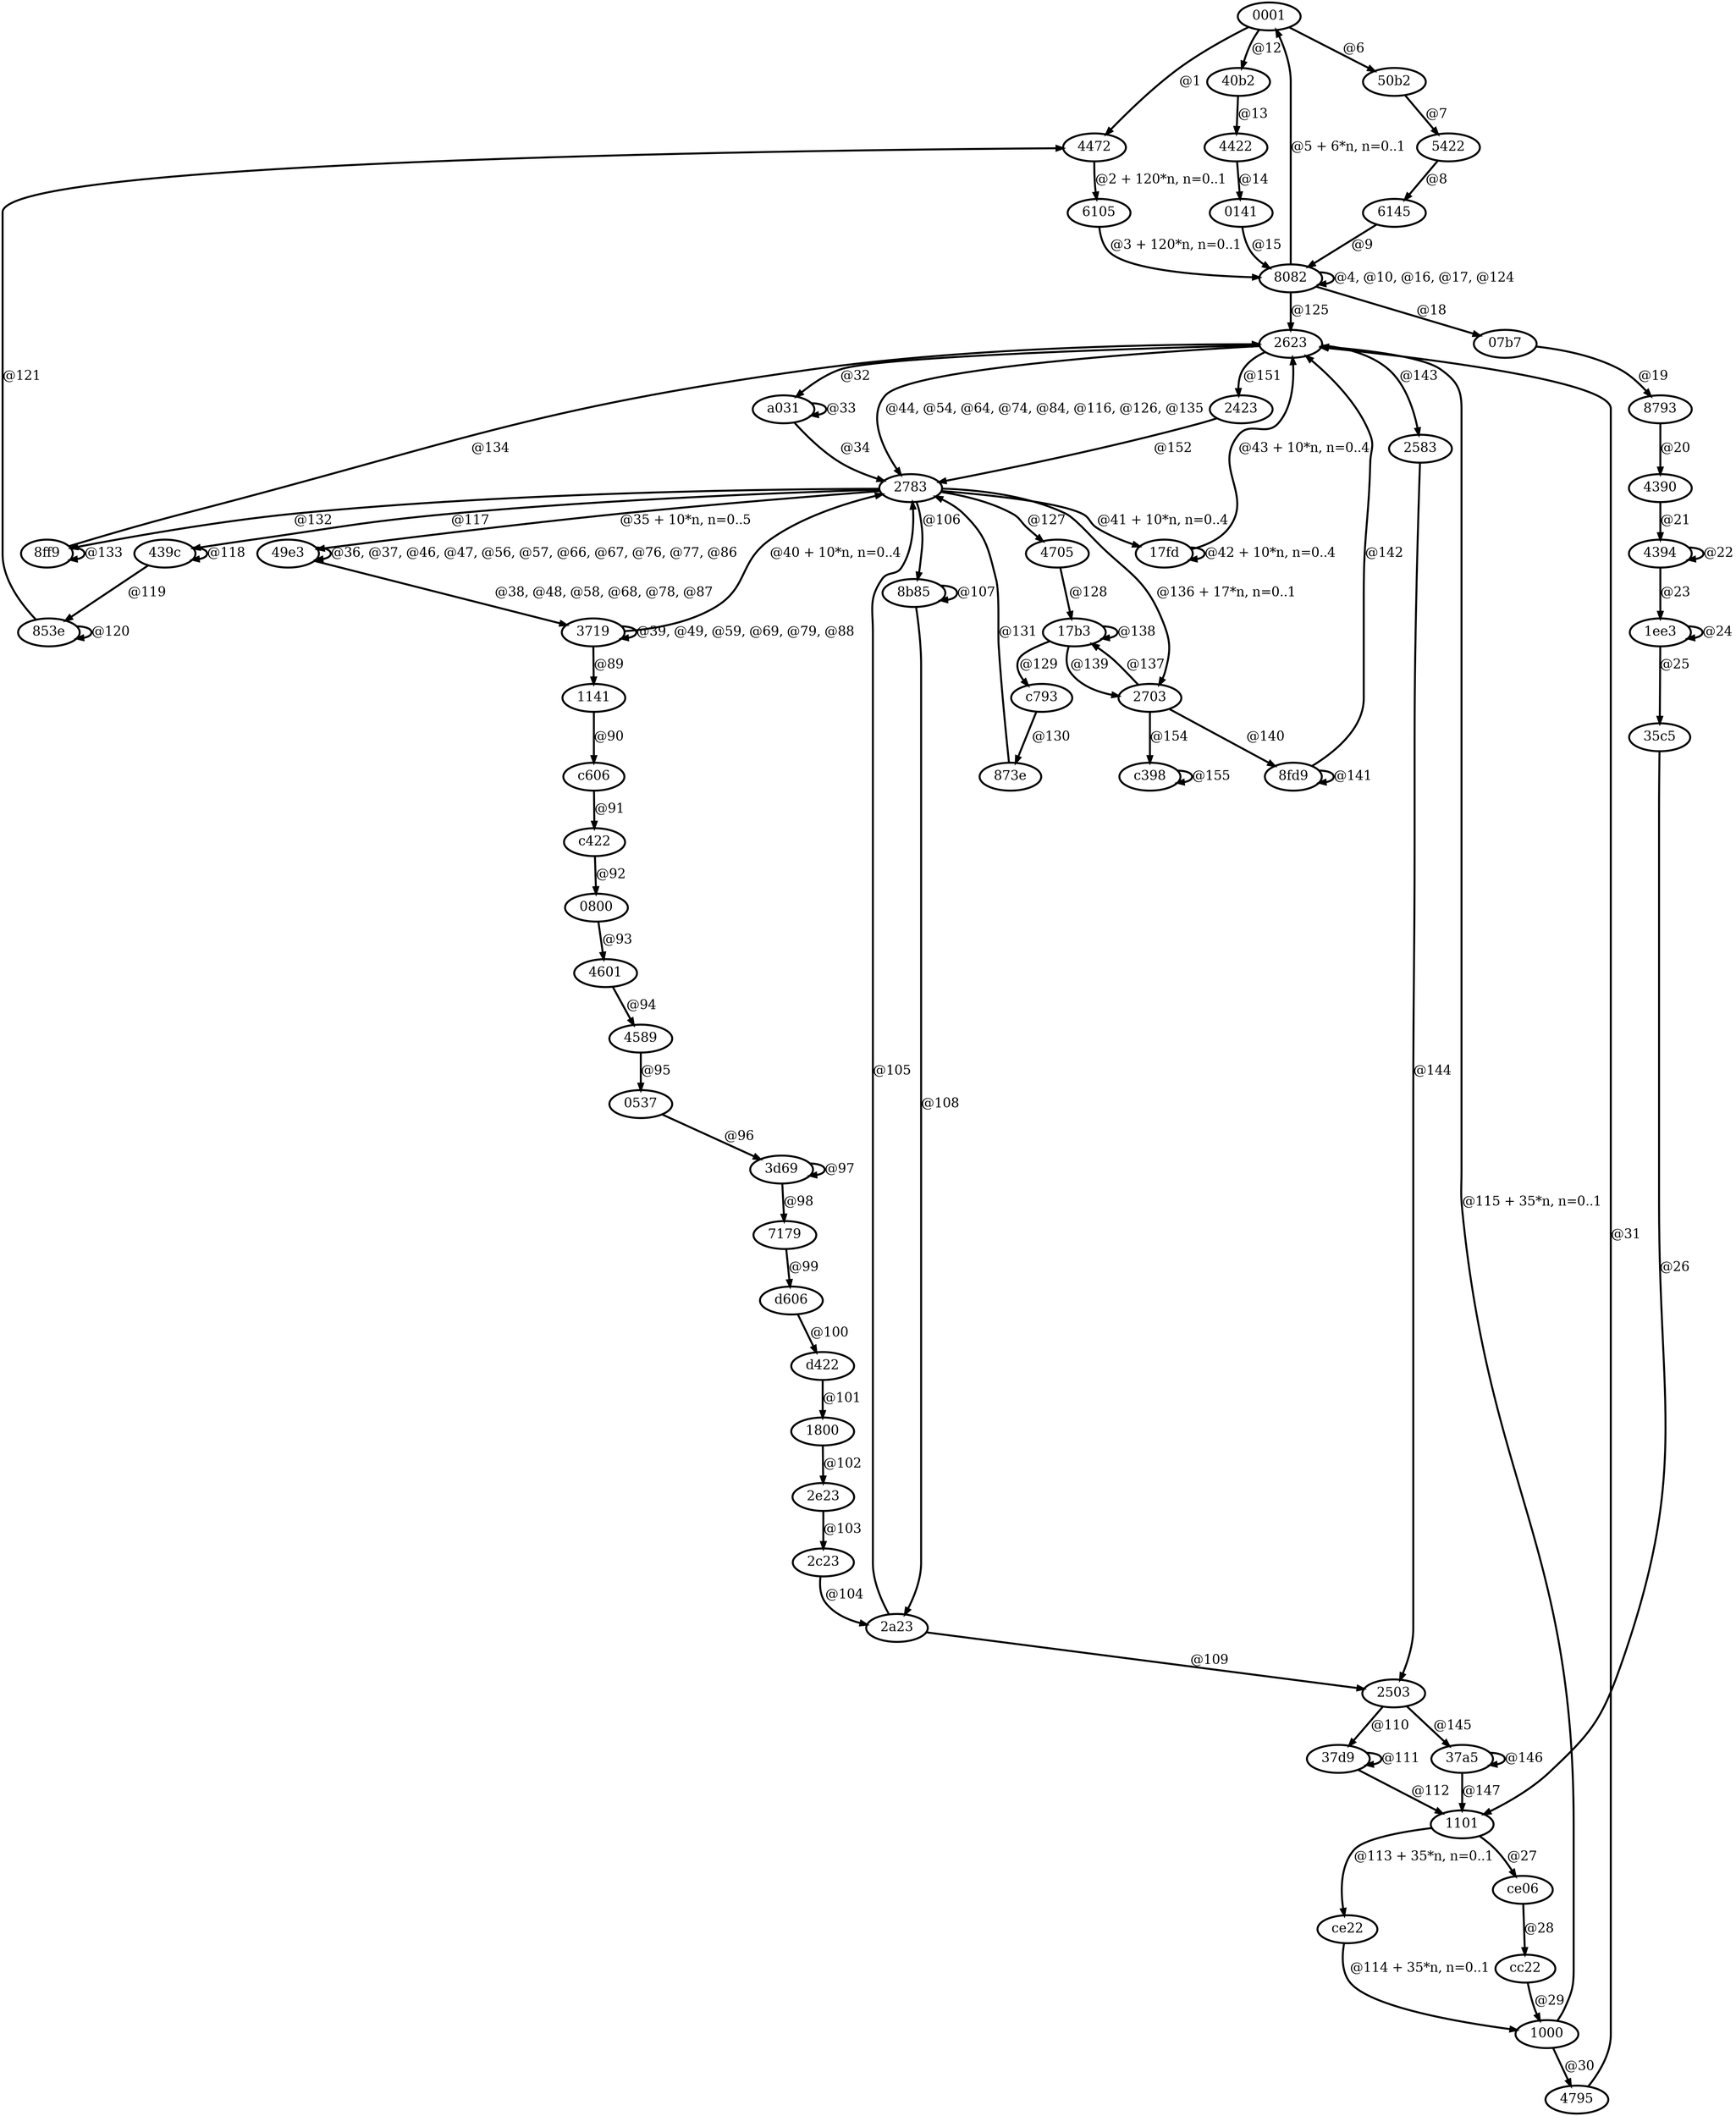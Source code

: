 digraph G {
        node [style=rounded, penwidth=3, fontsize=20, shape=oval];
        "0001" -> "4472" [label="@1", color=black,arrowsize=1,style=bold,penwidth=3,fontsize=20];
"4472" -> "6105" [label="@2 + 120*n, n=0..1", color=black,arrowsize=1,style=bold,penwidth=3,fontsize=20];
"6105" -> "8082" [label="@3 + 120*n, n=0..1", color=black,arrowsize=1,style=bold,penwidth=3,fontsize=20];
"8082" -> "8082" [label="@4, @10, @16, @17, @124", color=black,arrowsize=1,style=bold,penwidth=3,fontsize=20];
"8082" -> "0001" [label="@5 + 6*n, n=0..1", color=black,arrowsize=1,style=bold,penwidth=3,fontsize=20];
"0001" -> "50b2" [label="@6", color=black,arrowsize=1,style=bold,penwidth=3,fontsize=20];
"50b2" -> "5422" [label="@7", color=black,arrowsize=1,style=bold,penwidth=3,fontsize=20];
"5422" -> "6145" [label="@8", color=black,arrowsize=1,style=bold,penwidth=3,fontsize=20];
"6145" -> "8082" [label="@9", color=black,arrowsize=1,style=bold,penwidth=3,fontsize=20];
"0001" -> "40b2" [label="@12", color=black,arrowsize=1,style=bold,penwidth=3,fontsize=20];
"40b2" -> "4422" [label="@13", color=black,arrowsize=1,style=bold,penwidth=3,fontsize=20];
"4422" -> "0141" [label="@14", color=black,arrowsize=1,style=bold,penwidth=3,fontsize=20];
"0141" -> "8082" [label="@15", color=black,arrowsize=1,style=bold,penwidth=3,fontsize=20];
"8082" -> "07b7" [label="@18", color=black,arrowsize=1,style=bold,penwidth=3,fontsize=20];
"07b7" -> "8793" [label="@19", color=black,arrowsize=1,style=bold,penwidth=3,fontsize=20];
"8793" -> "4390" [label="@20", color=black,arrowsize=1,style=bold,penwidth=3,fontsize=20];
"4390" -> "4394" [label="@21", color=black,arrowsize=1,style=bold,penwidth=3,fontsize=20];
"4394" -> "4394" [label="@22", color=black,arrowsize=1,style=bold,penwidth=3,fontsize=20];
"4394" -> "1ee3" [label="@23", color=black,arrowsize=1,style=bold,penwidth=3,fontsize=20];
"1ee3" -> "1ee3" [label="@24", color=black,arrowsize=1,style=bold,penwidth=3,fontsize=20];
"1ee3" -> "35c5" [label="@25", color=black,arrowsize=1,style=bold,penwidth=3,fontsize=20];
"35c5" -> "1101" [label="@26", color=black,arrowsize=1,style=bold,penwidth=3,fontsize=20];
"1101" -> "ce06" [label="@27", color=black,arrowsize=1,style=bold,penwidth=3,fontsize=20];
"ce06" -> "cc22" [label="@28", color=black,arrowsize=1,style=bold,penwidth=3,fontsize=20];
"cc22" -> "1000" [label="@29", color=black,arrowsize=1,style=bold,penwidth=3,fontsize=20];
"1000" -> "4795" [label="@30", color=black,arrowsize=1,style=bold,penwidth=3,fontsize=20];
"4795" -> "2623" [label="@31", color=black,arrowsize=1,style=bold,penwidth=3,fontsize=20];
"2623" -> "a031" [label="@32", color=black,arrowsize=1,style=bold,penwidth=3,fontsize=20];
"a031" -> "a031" [label="@33", color=black,arrowsize=1,style=bold,penwidth=3,fontsize=20];
"a031" -> "2783" [label="@34", color=black,arrowsize=1,style=bold,penwidth=3,fontsize=20];
"2783" -> "49e3" [label="@35 + 10*n, n=0..5", color=black,arrowsize=1,style=bold,penwidth=3,fontsize=20];
"49e3" -> "49e3" [label="@36, @37, @46, @47, @56, @57, @66, @67, @76, @77, @86", color=black,arrowsize=1,style=bold,penwidth=3,fontsize=20];
"49e3" -> "3719" [label="@38, @48, @58, @68, @78, @87", color=black,arrowsize=1,style=bold,penwidth=3,fontsize=20];
"3719" -> "3719" [label="@39, @49, @59, @69, @79, @88", color=black,arrowsize=1,style=bold,penwidth=3,fontsize=20];
"3719" -> "2783" [label="@40 + 10*n, n=0..4", color=black,arrowsize=1,style=bold,penwidth=3,fontsize=20];
"2783" -> "17fd" [label="@41 + 10*n, n=0..4", color=black,arrowsize=1,style=bold,penwidth=3,fontsize=20];
"17fd" -> "17fd" [label="@42 + 10*n, n=0..4", color=black,arrowsize=1,style=bold,penwidth=3,fontsize=20];
"17fd" -> "2623" [label="@43 + 10*n, n=0..4", color=black,arrowsize=1,style=bold,penwidth=3,fontsize=20];
"2623" -> "2783" [label="@44, @54, @64, @74, @84, @116, @126, @135", color=black,arrowsize=1,style=bold,penwidth=3,fontsize=20];
"3719" -> "1141" [label="@89", color=black,arrowsize=1,style=bold,penwidth=3,fontsize=20];
"1141" -> "c606" [label="@90", color=black,arrowsize=1,style=bold,penwidth=3,fontsize=20];
"c606" -> "c422" [label="@91", color=black,arrowsize=1,style=bold,penwidth=3,fontsize=20];
"c422" -> "0800" [label="@92", color=black,arrowsize=1,style=bold,penwidth=3,fontsize=20];
"0800" -> "4601" [label="@93", color=black,arrowsize=1,style=bold,penwidth=3,fontsize=20];
"4601" -> "4589" [label="@94", color=black,arrowsize=1,style=bold,penwidth=3,fontsize=20];
"4589" -> "0537" [label="@95", color=black,arrowsize=1,style=bold,penwidth=3,fontsize=20];
"0537" -> "3d69" [label="@96", color=black,arrowsize=1,style=bold,penwidth=3,fontsize=20];
"3d69" -> "3d69" [label="@97", color=black,arrowsize=1,style=bold,penwidth=3,fontsize=20];
"3d69" -> "7179" [label="@98", color=black,arrowsize=1,style=bold,penwidth=3,fontsize=20];
"7179" -> "d606" [label="@99", color=black,arrowsize=1,style=bold,penwidth=3,fontsize=20];
"d606" -> "d422" [label="@100", color=black,arrowsize=1,style=bold,penwidth=3,fontsize=20];
"d422" -> "1800" [label="@101", color=black,arrowsize=1,style=bold,penwidth=3,fontsize=20];
"1800" -> "2e23" [label="@102", color=black,arrowsize=1,style=bold,penwidth=3,fontsize=20];
"2e23" -> "2c23" [label="@103", color=black,arrowsize=1,style=bold,penwidth=3,fontsize=20];
"2c23" -> "2a23" [label="@104", color=black,arrowsize=1,style=bold,penwidth=3,fontsize=20];
"2a23" -> "2783" [label="@105", color=black,arrowsize=1,style=bold,penwidth=3,fontsize=20];
"2783" -> "8b85" [label="@106", color=black,arrowsize=1,style=bold,penwidth=3,fontsize=20];
"8b85" -> "8b85" [label="@107", color=black,arrowsize=1,style=bold,penwidth=3,fontsize=20];
"8b85" -> "2a23" [label="@108", color=black,arrowsize=1,style=bold,penwidth=3,fontsize=20];
"2a23" -> "2503" [label="@109", color=black,arrowsize=1,style=bold,penwidth=3,fontsize=20];
"2503" -> "37d9" [label="@110", color=black,arrowsize=1,style=bold,penwidth=3,fontsize=20];
"37d9" -> "37d9" [label="@111", color=black,arrowsize=1,style=bold,penwidth=3,fontsize=20];
"37d9" -> "1101" [label="@112", color=black,arrowsize=1,style=bold,penwidth=3,fontsize=20];
"1101" -> "ce22" [label="@113 + 35*n, n=0..1", color=black,arrowsize=1,style=bold,penwidth=3,fontsize=20];
"ce22" -> "1000" [label="@114 + 35*n, n=0..1", color=black,arrowsize=1,style=bold,penwidth=3,fontsize=20];
"1000" -> "2623" [label="@115 + 35*n, n=0..1", color=black,arrowsize=1,style=bold,penwidth=3,fontsize=20];
"2783" -> "439c" [label="@117", color=black,arrowsize=1,style=bold,penwidth=3,fontsize=20];
"439c" -> "439c" [label="@118", color=black,arrowsize=1,style=bold,penwidth=3,fontsize=20];
"439c" -> "853e" [label="@119", color=black,arrowsize=1,style=bold,penwidth=3,fontsize=20];
"853e" -> "853e" [label="@120", color=black,arrowsize=1,style=bold,penwidth=3,fontsize=20];
"853e" -> "4472" [label="@121", color=black,arrowsize=1,style=bold,penwidth=3,fontsize=20];
"8082" -> "2623" [label="@125", color=black,arrowsize=1,style=bold,penwidth=3,fontsize=20];
"2783" -> "4705" [label="@127", color=black,arrowsize=1,style=bold,penwidth=3,fontsize=20];
"4705" -> "17b3" [label="@128", color=black,arrowsize=1,style=bold,penwidth=3,fontsize=20];
"17b3" -> "c793" [label="@129", color=black,arrowsize=1,style=bold,penwidth=3,fontsize=20];
"c793" -> "873e" [label="@130", color=black,arrowsize=1,style=bold,penwidth=3,fontsize=20];
"873e" -> "2783" [label="@131", color=black,arrowsize=1,style=bold,penwidth=3,fontsize=20];
"2783" -> "8ff9" [label="@132", color=black,arrowsize=1,style=bold,penwidth=3,fontsize=20];
"8ff9" -> "8ff9" [label="@133", color=black,arrowsize=1,style=bold,penwidth=3,fontsize=20];
"8ff9" -> "2623" [label="@134", color=black,arrowsize=1,style=bold,penwidth=3,fontsize=20];
"2783" -> "2703" [label="@136 + 17*n, n=0..1", color=black,arrowsize=1,style=bold,penwidth=3,fontsize=20];
"2703" -> "17b3" [label="@137", color=black,arrowsize=1,style=bold,penwidth=3,fontsize=20];
"17b3" -> "17b3" [label="@138", color=black,arrowsize=1,style=bold,penwidth=3,fontsize=20];
"17b3" -> "2703" [label="@139", color=black,arrowsize=1,style=bold,penwidth=3,fontsize=20];
"2703" -> "8fd9" [label="@140", color=black,arrowsize=1,style=bold,penwidth=3,fontsize=20];
"8fd9" -> "8fd9" [label="@141", color=black,arrowsize=1,style=bold,penwidth=3,fontsize=20];
"8fd9" -> "2623" [label="@142", color=black,arrowsize=1,style=bold,penwidth=3,fontsize=20];
"2623" -> "2583" [label="@143", color=black,arrowsize=1,style=bold,penwidth=3,fontsize=20];
"2583" -> "2503" [label="@144", color=black,arrowsize=1,style=bold,penwidth=3,fontsize=20];
"2503" -> "37a5" [label="@145", color=black,arrowsize=1,style=bold,penwidth=3,fontsize=20];
"37a5" -> "37a5" [label="@146", color=black,arrowsize=1,style=bold,penwidth=3,fontsize=20];
"37a5" -> "1101" [label="@147", color=black,arrowsize=1,style=bold,penwidth=3,fontsize=20];
"2623" -> "2423" [label="@151", color=black,arrowsize=1,style=bold,penwidth=3,fontsize=20];
"2423" -> "2783" [label="@152", color=black,arrowsize=1,style=bold,penwidth=3,fontsize=20];
"2703" -> "c398" [label="@154", color=black,arrowsize=1,style=bold,penwidth=3,fontsize=20];
"c398" -> "c398" [label="@155", color=black,arrowsize=1,style=bold,penwidth=3,fontsize=20];
}
